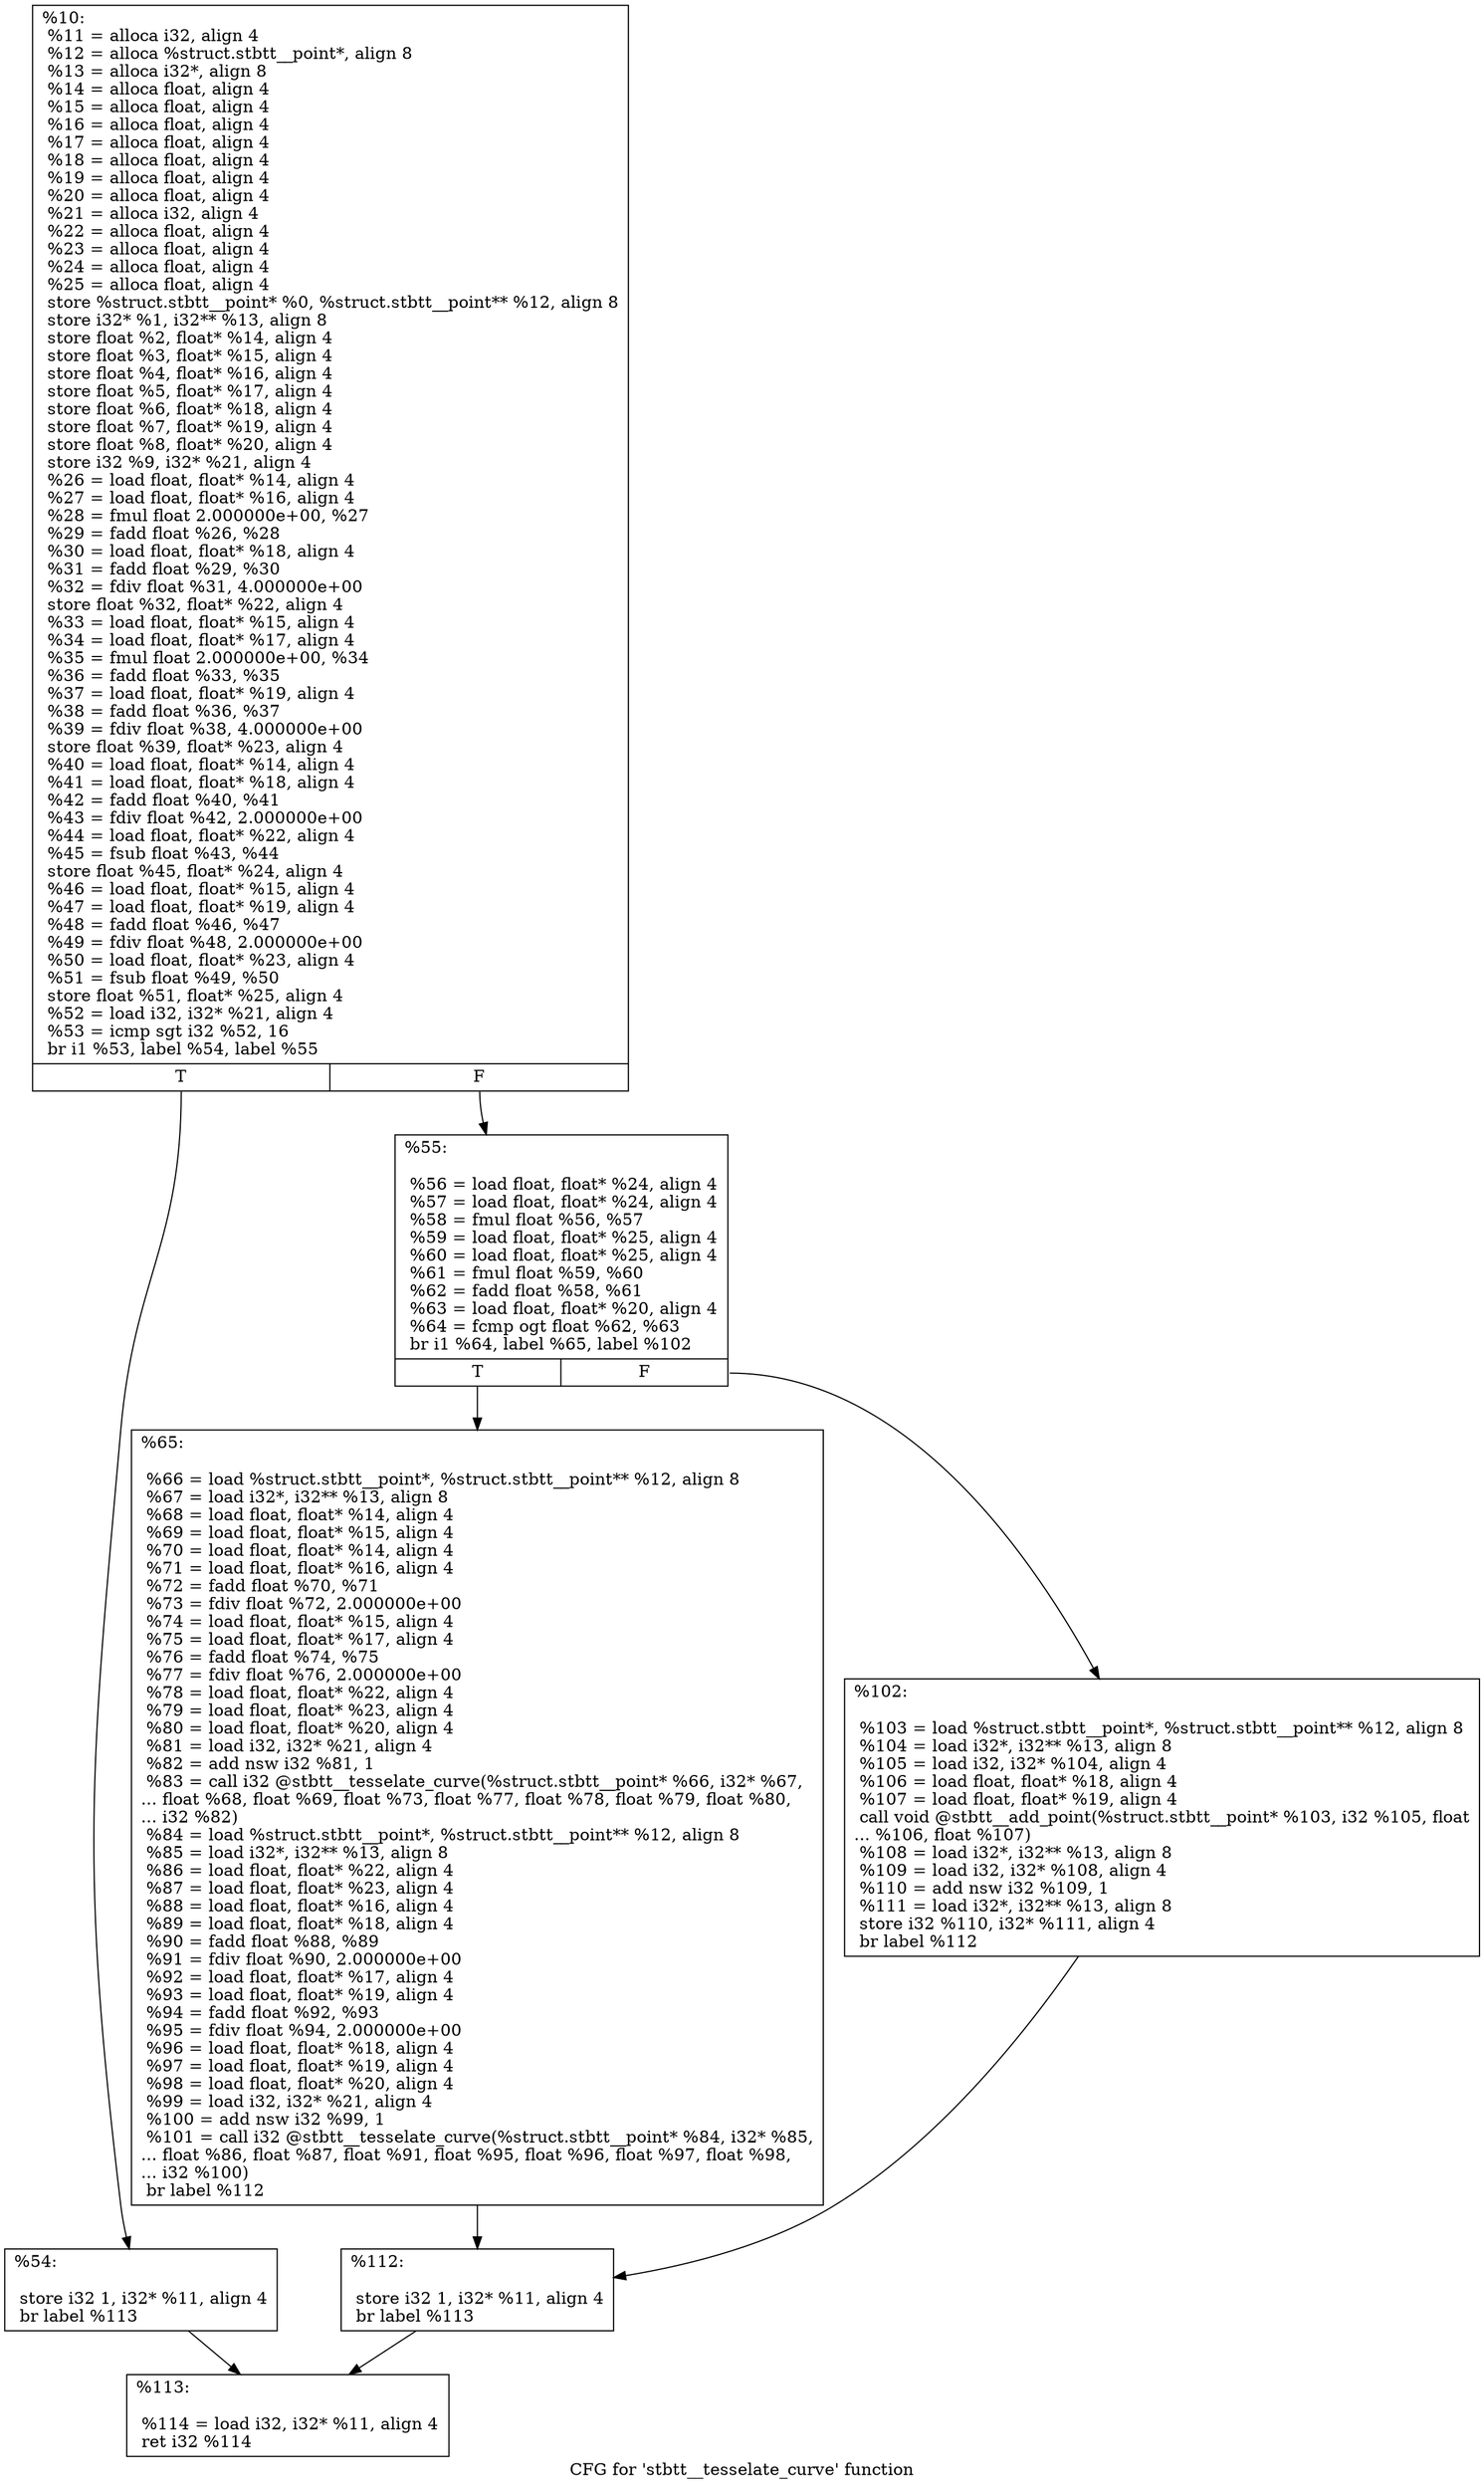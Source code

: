 digraph "CFG for 'stbtt__tesselate_curve' function" {
	label="CFG for 'stbtt__tesselate_curve' function";

	Node0x2a25b10 [shape=record,label="{%10:\l  %11 = alloca i32, align 4\l  %12 = alloca %struct.stbtt__point*, align 8\l  %13 = alloca i32*, align 8\l  %14 = alloca float, align 4\l  %15 = alloca float, align 4\l  %16 = alloca float, align 4\l  %17 = alloca float, align 4\l  %18 = alloca float, align 4\l  %19 = alloca float, align 4\l  %20 = alloca float, align 4\l  %21 = alloca i32, align 4\l  %22 = alloca float, align 4\l  %23 = alloca float, align 4\l  %24 = alloca float, align 4\l  %25 = alloca float, align 4\l  store %struct.stbtt__point* %0, %struct.stbtt__point** %12, align 8\l  store i32* %1, i32** %13, align 8\l  store float %2, float* %14, align 4\l  store float %3, float* %15, align 4\l  store float %4, float* %16, align 4\l  store float %5, float* %17, align 4\l  store float %6, float* %18, align 4\l  store float %7, float* %19, align 4\l  store float %8, float* %20, align 4\l  store i32 %9, i32* %21, align 4\l  %26 = load float, float* %14, align 4\l  %27 = load float, float* %16, align 4\l  %28 = fmul float 2.000000e+00, %27\l  %29 = fadd float %26, %28\l  %30 = load float, float* %18, align 4\l  %31 = fadd float %29, %30\l  %32 = fdiv float %31, 4.000000e+00\l  store float %32, float* %22, align 4\l  %33 = load float, float* %15, align 4\l  %34 = load float, float* %17, align 4\l  %35 = fmul float 2.000000e+00, %34\l  %36 = fadd float %33, %35\l  %37 = load float, float* %19, align 4\l  %38 = fadd float %36, %37\l  %39 = fdiv float %38, 4.000000e+00\l  store float %39, float* %23, align 4\l  %40 = load float, float* %14, align 4\l  %41 = load float, float* %18, align 4\l  %42 = fadd float %40, %41\l  %43 = fdiv float %42, 2.000000e+00\l  %44 = load float, float* %22, align 4\l  %45 = fsub float %43, %44\l  store float %45, float* %24, align 4\l  %46 = load float, float* %15, align 4\l  %47 = load float, float* %19, align 4\l  %48 = fadd float %46, %47\l  %49 = fdiv float %48, 2.000000e+00\l  %50 = load float, float* %23, align 4\l  %51 = fsub float %49, %50\l  store float %51, float* %25, align 4\l  %52 = load i32, i32* %21, align 4\l  %53 = icmp sgt i32 %52, 16\l  br i1 %53, label %54, label %55\l|{<s0>T|<s1>F}}"];
	Node0x2a25b10:s0 -> Node0x2a27ef0;
	Node0x2a25b10:s1 -> Node0x2a27f80;
	Node0x2a27ef0 [shape=record,label="{%54:\l\l  store i32 1, i32* %11, align 4\l  br label %113\l}"];
	Node0x2a27ef0 -> Node0x2a28120;
	Node0x2a27f80 [shape=record,label="{%55:\l\l  %56 = load float, float* %24, align 4\l  %57 = load float, float* %24, align 4\l  %58 = fmul float %56, %57\l  %59 = load float, float* %25, align 4\l  %60 = load float, float* %25, align 4\l  %61 = fmul float %59, %60\l  %62 = fadd float %58, %61\l  %63 = load float, float* %20, align 4\l  %64 = fcmp ogt float %62, %63\l  br i1 %64, label %65, label %102\l|{<s0>T|<s1>F}}"];
	Node0x2a27f80:s0 -> Node0x2a27280;
	Node0x2a27f80:s1 -> Node0x2a272d0;
	Node0x2a27280 [shape=record,label="{%65:\l\l  %66 = load %struct.stbtt__point*, %struct.stbtt__point** %12, align 8\l  %67 = load i32*, i32** %13, align 8\l  %68 = load float, float* %14, align 4\l  %69 = load float, float* %15, align 4\l  %70 = load float, float* %14, align 4\l  %71 = load float, float* %16, align 4\l  %72 = fadd float %70, %71\l  %73 = fdiv float %72, 2.000000e+00\l  %74 = load float, float* %15, align 4\l  %75 = load float, float* %17, align 4\l  %76 = fadd float %74, %75\l  %77 = fdiv float %76, 2.000000e+00\l  %78 = load float, float* %22, align 4\l  %79 = load float, float* %23, align 4\l  %80 = load float, float* %20, align 4\l  %81 = load i32, i32* %21, align 4\l  %82 = add nsw i32 %81, 1\l  %83 = call i32 @stbtt__tesselate_curve(%struct.stbtt__point* %66, i32* %67,\l... float %68, float %69, float %73, float %77, float %78, float %79, float %80,\l... i32 %82)\l  %84 = load %struct.stbtt__point*, %struct.stbtt__point** %12, align 8\l  %85 = load i32*, i32** %13, align 8\l  %86 = load float, float* %22, align 4\l  %87 = load float, float* %23, align 4\l  %88 = load float, float* %16, align 4\l  %89 = load float, float* %18, align 4\l  %90 = fadd float %88, %89\l  %91 = fdiv float %90, 2.000000e+00\l  %92 = load float, float* %17, align 4\l  %93 = load float, float* %19, align 4\l  %94 = fadd float %92, %93\l  %95 = fdiv float %94, 2.000000e+00\l  %96 = load float, float* %18, align 4\l  %97 = load float, float* %19, align 4\l  %98 = load float, float* %20, align 4\l  %99 = load i32, i32* %21, align 4\l  %100 = add nsw i32 %99, 1\l  %101 = call i32 @stbtt__tesselate_curve(%struct.stbtt__point* %84, i32* %85,\l... float %86, float %87, float %91, float %95, float %96, float %97, float %98,\l... i32 %100)\l  br label %112\l}"];
	Node0x2a27280 -> Node0x2a298e0;
	Node0x2a272d0 [shape=record,label="{%102:\l\l  %103 = load %struct.stbtt__point*, %struct.stbtt__point** %12, align 8\l  %104 = load i32*, i32** %13, align 8\l  %105 = load i32, i32* %104, align 4\l  %106 = load float, float* %18, align 4\l  %107 = load float, float* %19, align 4\l  call void @stbtt__add_point(%struct.stbtt__point* %103, i32 %105, float\l... %106, float %107)\l  %108 = load i32*, i32** %13, align 8\l  %109 = load i32, i32* %108, align 4\l  %110 = add nsw i32 %109, 1\l  %111 = load i32*, i32** %13, align 8\l  store i32 %110, i32* %111, align 4\l  br label %112\l}"];
	Node0x2a272d0 -> Node0x2a298e0;
	Node0x2a298e0 [shape=record,label="{%112:\l\l  store i32 1, i32* %11, align 4\l  br label %113\l}"];
	Node0x2a298e0 -> Node0x2a28120;
	Node0x2a28120 [shape=record,label="{%113:\l\l  %114 = load i32, i32* %11, align 4\l  ret i32 %114\l}"];
}
